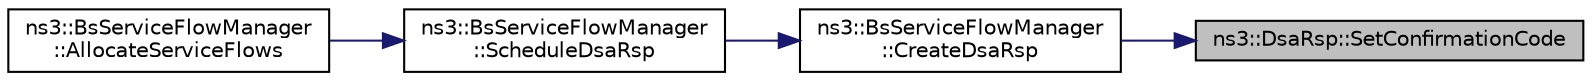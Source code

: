 digraph "ns3::DsaRsp::SetConfirmationCode"
{
 // LATEX_PDF_SIZE
  edge [fontname="Helvetica",fontsize="10",labelfontname="Helvetica",labelfontsize="10"];
  node [fontname="Helvetica",fontsize="10",shape=record];
  rankdir="RL";
  Node1 [label="ns3::DsaRsp::SetConfirmationCode",height=0.2,width=0.4,color="black", fillcolor="grey75", style="filled", fontcolor="black",tooltip="set the confirmation code"];
  Node1 -> Node2 [dir="back",color="midnightblue",fontsize="10",style="solid",fontname="Helvetica"];
  Node2 [label="ns3::BsServiceFlowManager\l::CreateDsaRsp",height=0.2,width=0.4,color="black", fillcolor="white", style="filled",URL="$classns3_1_1_bs_service_flow_manager.html#ac67cef767e9e9c07403b9b0ed795619b",tooltip="Create DSA response function."];
  Node2 -> Node3 [dir="back",color="midnightblue",fontsize="10",style="solid",fontname="Helvetica"];
  Node3 [label="ns3::BsServiceFlowManager\l::ScheduleDsaRsp",height=0.2,width=0.4,color="black", fillcolor="white", style="filled",URL="$classns3_1_1_bs_service_flow_manager.html#a70acd126e153faa38588075406ec1d5b",tooltip="Create DSA response function."];
  Node3 -> Node4 [dir="back",color="midnightblue",fontsize="10",style="solid",fontname="Helvetica"];
  Node4 [label="ns3::BsServiceFlowManager\l::AllocateServiceFlows",height=0.2,width=0.4,color="black", fillcolor="white", style="filled",URL="$classns3_1_1_bs_service_flow_manager.html#a2c9d6e3696af0e9bc15bcbe4089ab489",tooltip="allocate service flows"];
}
